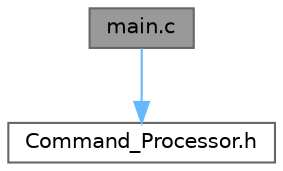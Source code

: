 digraph "main.c"
{
 // LATEX_PDF_SIZE
  bgcolor="transparent";
  edge [fontname=Helvetica,fontsize=10,labelfontname=Helvetica,labelfontsize=10];
  node [fontname=Helvetica,fontsize=10,shape=box,height=0.2,width=0.4];
  Node1 [id="Node000001",label="main.c",height=0.2,width=0.4,color="gray40", fillcolor="grey60", style="filled", fontcolor="black",tooltip="Programa principal para o processador de comandos de sensores inteligentes."];
  Node1 -> Node2 [id="edge1_Node000001_Node000002",color="steelblue1",style="solid",tooltip=" "];
  Node2 [id="Node000002",label="Command_Processor.h",height=0.2,width=0.4,color="grey40", fillcolor="white", style="filled",URL="$Command__Processor_8h.html",tooltip="Cabeçalho do processador de comandos para sensores inteligentes."];
}
